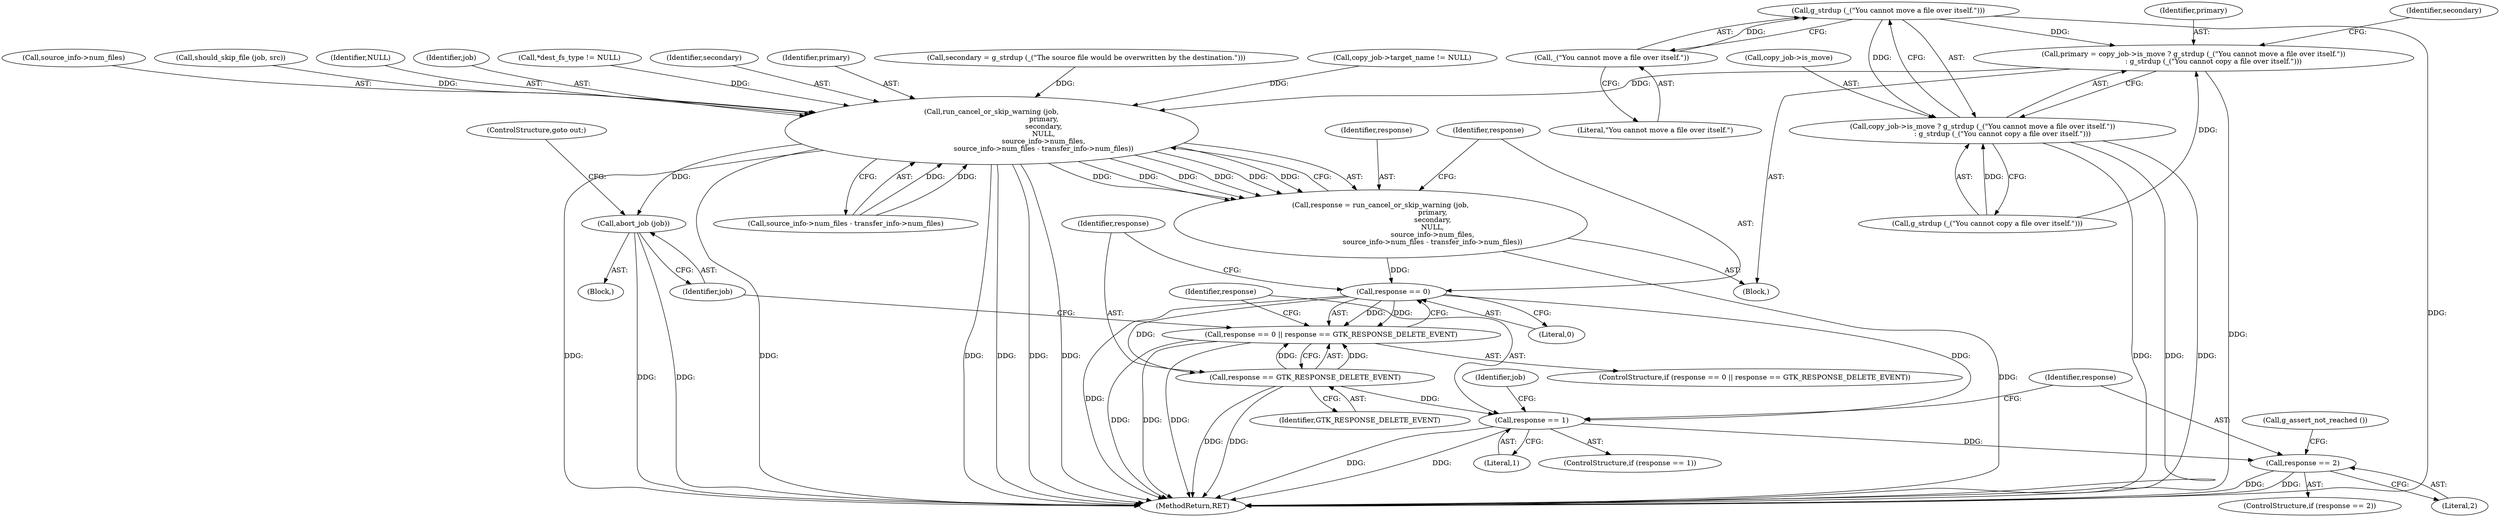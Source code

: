 digraph "0_nautilus_1630f53481f445ada0a455e9979236d31a8d3bb0_0@API" {
"1000321" [label="(Call,g_strdup (_(\"You cannot move a file over itself.\")))"];
"1000322" [label="(Call,_(\"You cannot move a file over itself.\"))"];
"1000315" [label="(Call,primary = copy_job->is_move ? g_strdup (_(\"You cannot move a file over itself.\"))\n                  : g_strdup (_(\"You cannot copy a file over itself.\")))"];
"1000334" [label="(Call,run_cancel_or_skip_warning (job,\n                                               primary,\n                                               secondary,\n                                               NULL,\n                                               source_info->num_files,\n                                               source_info->num_files - transfer_info->num_files))"];
"1000332" [label="(Call,response = run_cancel_or_skip_warning (job,\n                                               primary,\n                                               secondary,\n                                               NULL,\n                                               source_info->num_files,\n                                               source_info->num_files - transfer_info->num_files))"];
"1000351" [label="(Call,response == 0)"];
"1000350" [label="(Call,response == 0 || response == GTK_RESPONSE_DELETE_EVENT)"];
"1000354" [label="(Call,response == GTK_RESPONSE_DELETE_EVENT)"];
"1000362" [label="(Call,response == 1)"];
"1000373" [label="(Call,response == 2)"];
"1000358" [label="(Call,abort_job (job))"];
"1000317" [label="(Call,copy_job->is_move ? g_strdup (_(\"You cannot move a file over itself.\"))\n                  : g_strdup (_(\"You cannot copy a file over itself.\")))"];
"1000337" [label="(Identifier,secondary)"];
"1001114" [label="(MethodReturn,RET)"];
"1000334" [label="(Call,run_cancel_or_skip_warning (job,\n                                               primary,\n                                               secondary,\n                                               NULL,\n                                               source_info->num_files,\n                                               source_info->num_files - transfer_info->num_files))"];
"1000336" [label="(Identifier,primary)"];
"1000327" [label="(Call,secondary = g_strdup (_(\"The source file would be overwritten by the destination.\")))"];
"1000354" [label="(Call,response == GTK_RESPONSE_DELETE_EVENT)"];
"1000321" [label="(Call,g_strdup (_(\"You cannot move a file over itself.\")))"];
"1000373" [label="(Call,response == 2)"];
"1000363" [label="(Identifier,response)"];
"1000323" [label="(Literal,\"You cannot move a file over itself.\")"];
"1000315" [label="(Call,primary = copy_job->is_move ? g_strdup (_(\"You cannot move a file over itself.\"))\n                  : g_strdup (_(\"You cannot copy a file over itself.\")))"];
"1000200" [label="(Call,copy_job->target_name != NULL)"];
"1000353" [label="(Literal,0)"];
"1000316" [label="(Identifier,primary)"];
"1000375" [label="(Literal,2)"];
"1000332" [label="(Call,response = run_cancel_or_skip_warning (job,\n                                               primary,\n                                               secondary,\n                                               NULL,\n                                               source_info->num_files,\n                                               source_info->num_files - transfer_info->num_files))"];
"1000359" [label="(Identifier,job)"];
"1000374" [label="(Identifier,response)"];
"1000308" [label="(Block,)"];
"1000317" [label="(Call,copy_job->is_move ? g_strdup (_(\"You cannot move a file over itself.\"))\n                  : g_strdup (_(\"You cannot copy a file over itself.\")))"];
"1000351" [label="(Call,response == 0)"];
"1000349" [label="(ControlStructure,if (response == 0 || response == GTK_RESPONSE_DELETE_EVENT))"];
"1000355" [label="(Identifier,response)"];
"1000356" [label="(Identifier,GTK_RESPONSE_DELETE_EVENT)"];
"1000357" [label="(Block,)"];
"1000339" [label="(Call,source_info->num_files)"];
"1000342" [label="(Call,source_info->num_files - transfer_info->num_files)"];
"1000364" [label="(Literal,1)"];
"1000324" [label="(Call,g_strdup (_(\"You cannot copy a file over itself.\")))"];
"1000333" [label="(Identifier,response)"];
"1000368" [label="(Identifier,job)"];
"1000372" [label="(ControlStructure,if (response == 2))"];
"1000318" [label="(Call,copy_job->is_move)"];
"1000167" [label="(Call,should_skip_file (job, src))"];
"1000328" [label="(Identifier,secondary)"];
"1000322" [label="(Call,_(\"You cannot move a file over itself.\"))"];
"1000352" [label="(Identifier,response)"];
"1000380" [label="(ControlStructure,goto out;)"];
"1000338" [label="(Identifier,NULL)"];
"1000335" [label="(Identifier,job)"];
"1000181" [label="(Call,*dest_fs_type != NULL)"];
"1000361" [label="(ControlStructure,if (response == 1))"];
"1000379" [label="(Call,g_assert_not_reached ())"];
"1000362" [label="(Call,response == 1)"];
"1000358" [label="(Call,abort_job (job))"];
"1000350" [label="(Call,response == 0 || response == GTK_RESPONSE_DELETE_EVENT)"];
"1000321" -> "1000317"  [label="AST: "];
"1000321" -> "1000322"  [label="CFG: "];
"1000322" -> "1000321"  [label="AST: "];
"1000317" -> "1000321"  [label="CFG: "];
"1000321" -> "1001114"  [label="DDG: "];
"1000321" -> "1000315"  [label="DDG: "];
"1000321" -> "1000317"  [label="DDG: "];
"1000322" -> "1000321"  [label="DDG: "];
"1000322" -> "1000323"  [label="CFG: "];
"1000323" -> "1000322"  [label="AST: "];
"1000315" -> "1000308"  [label="AST: "];
"1000315" -> "1000317"  [label="CFG: "];
"1000316" -> "1000315"  [label="AST: "];
"1000317" -> "1000315"  [label="AST: "];
"1000328" -> "1000315"  [label="CFG: "];
"1000315" -> "1001114"  [label="DDG: "];
"1000324" -> "1000315"  [label="DDG: "];
"1000315" -> "1000334"  [label="DDG: "];
"1000334" -> "1000332"  [label="AST: "];
"1000334" -> "1000342"  [label="CFG: "];
"1000335" -> "1000334"  [label="AST: "];
"1000336" -> "1000334"  [label="AST: "];
"1000337" -> "1000334"  [label="AST: "];
"1000338" -> "1000334"  [label="AST: "];
"1000339" -> "1000334"  [label="AST: "];
"1000342" -> "1000334"  [label="AST: "];
"1000332" -> "1000334"  [label="CFG: "];
"1000334" -> "1001114"  [label="DDG: "];
"1000334" -> "1001114"  [label="DDG: "];
"1000334" -> "1001114"  [label="DDG: "];
"1000334" -> "1001114"  [label="DDG: "];
"1000334" -> "1001114"  [label="DDG: "];
"1000334" -> "1001114"  [label="DDG: "];
"1000334" -> "1000332"  [label="DDG: "];
"1000334" -> "1000332"  [label="DDG: "];
"1000334" -> "1000332"  [label="DDG: "];
"1000334" -> "1000332"  [label="DDG: "];
"1000334" -> "1000332"  [label="DDG: "];
"1000334" -> "1000332"  [label="DDG: "];
"1000167" -> "1000334"  [label="DDG: "];
"1000327" -> "1000334"  [label="DDG: "];
"1000181" -> "1000334"  [label="DDG: "];
"1000200" -> "1000334"  [label="DDG: "];
"1000342" -> "1000334"  [label="DDG: "];
"1000342" -> "1000334"  [label="DDG: "];
"1000334" -> "1000358"  [label="DDG: "];
"1000332" -> "1000308"  [label="AST: "];
"1000333" -> "1000332"  [label="AST: "];
"1000352" -> "1000332"  [label="CFG: "];
"1000332" -> "1001114"  [label="DDG: "];
"1000332" -> "1000351"  [label="DDG: "];
"1000351" -> "1000350"  [label="AST: "];
"1000351" -> "1000353"  [label="CFG: "];
"1000352" -> "1000351"  [label="AST: "];
"1000353" -> "1000351"  [label="AST: "];
"1000355" -> "1000351"  [label="CFG: "];
"1000350" -> "1000351"  [label="CFG: "];
"1000351" -> "1001114"  [label="DDG: "];
"1000351" -> "1000350"  [label="DDG: "];
"1000351" -> "1000350"  [label="DDG: "];
"1000351" -> "1000354"  [label="DDG: "];
"1000351" -> "1000362"  [label="DDG: "];
"1000350" -> "1000349"  [label="AST: "];
"1000350" -> "1000354"  [label="CFG: "];
"1000354" -> "1000350"  [label="AST: "];
"1000359" -> "1000350"  [label="CFG: "];
"1000363" -> "1000350"  [label="CFG: "];
"1000350" -> "1001114"  [label="DDG: "];
"1000350" -> "1001114"  [label="DDG: "];
"1000350" -> "1001114"  [label="DDG: "];
"1000354" -> "1000350"  [label="DDG: "];
"1000354" -> "1000350"  [label="DDG: "];
"1000354" -> "1000356"  [label="CFG: "];
"1000355" -> "1000354"  [label="AST: "];
"1000356" -> "1000354"  [label="AST: "];
"1000354" -> "1001114"  [label="DDG: "];
"1000354" -> "1001114"  [label="DDG: "];
"1000354" -> "1000362"  [label="DDG: "];
"1000362" -> "1000361"  [label="AST: "];
"1000362" -> "1000364"  [label="CFG: "];
"1000363" -> "1000362"  [label="AST: "];
"1000364" -> "1000362"  [label="AST: "];
"1000368" -> "1000362"  [label="CFG: "];
"1000374" -> "1000362"  [label="CFG: "];
"1000362" -> "1001114"  [label="DDG: "];
"1000362" -> "1001114"  [label="DDG: "];
"1000362" -> "1000373"  [label="DDG: "];
"1000373" -> "1000372"  [label="AST: "];
"1000373" -> "1000375"  [label="CFG: "];
"1000374" -> "1000373"  [label="AST: "];
"1000375" -> "1000373"  [label="AST: "];
"1000379" -> "1000373"  [label="CFG: "];
"1000373" -> "1001114"  [label="DDG: "];
"1000373" -> "1001114"  [label="DDG: "];
"1000358" -> "1000357"  [label="AST: "];
"1000358" -> "1000359"  [label="CFG: "];
"1000359" -> "1000358"  [label="AST: "];
"1000380" -> "1000358"  [label="CFG: "];
"1000358" -> "1001114"  [label="DDG: "];
"1000358" -> "1001114"  [label="DDG: "];
"1000317" -> "1000324"  [label="CFG: "];
"1000318" -> "1000317"  [label="AST: "];
"1000324" -> "1000317"  [label="AST: "];
"1000317" -> "1001114"  [label="DDG: "];
"1000317" -> "1001114"  [label="DDG: "];
"1000317" -> "1001114"  [label="DDG: "];
"1000324" -> "1000317"  [label="DDG: "];
}
